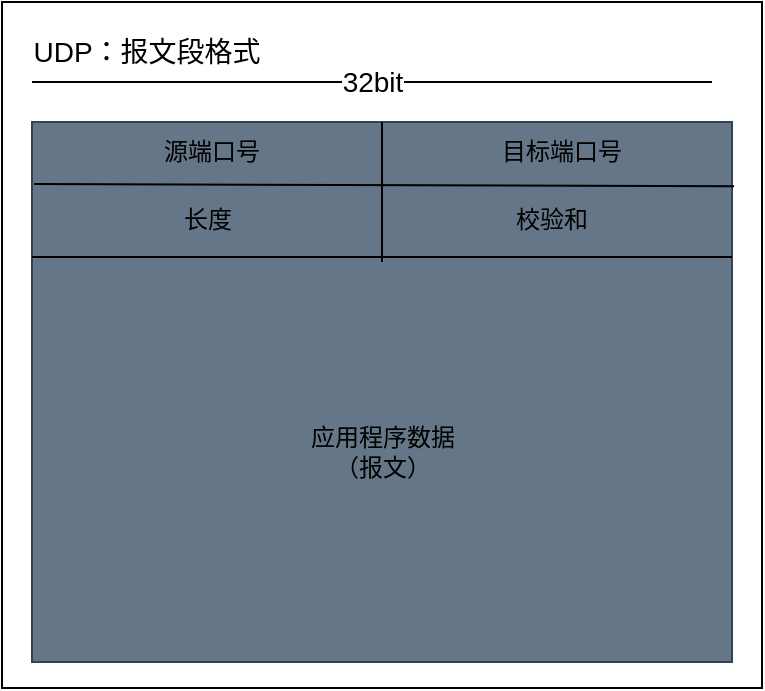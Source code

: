 <mxfile>
    <diagram id="3ofyAsG63kuh5lETCyS0" name="Page-1">
        <mxGraphModel dx="888" dy="1610" grid="1" gridSize="10" guides="1" tooltips="1" connect="1" arrows="1" fold="1" page="1" pageScale="1" pageWidth="827" pageHeight="1169" math="0" shadow="0">
            <root>
                <mxCell id="0"/>
                <mxCell id="1" parent="0"/>
                <mxCell id="LmdTJsE1u3Maj20NN5aT-29" value="" style="group" parent="1" vertex="1" connectable="0">
                    <mxGeometry x="80" y="190" width="380" height="343" as="geometry"/>
                </mxCell>
                <mxCell id="LmdTJsE1u3Maj20NN5aT-26" value="" style="rounded=0;whiteSpace=wrap;html=1;fontSize=14;" parent="LmdTJsE1u3Maj20NN5aT-29" vertex="1">
                    <mxGeometry width="380" height="343" as="geometry"/>
                </mxCell>
                <mxCell id="15" value="" style="rounded=0;whiteSpace=wrap;html=1;fillColor=#647687;fontColor=#ffffff;strokeColor=#314354;" parent="LmdTJsE1u3Maj20NN5aT-29" vertex="1">
                    <mxGeometry x="15" y="60" width="350" height="270" as="geometry"/>
                </mxCell>
                <mxCell id="16" value="" style="endArrow=none;html=1;exitX=0;exitY=0.25;exitDx=0;exitDy=0;entryX=1;entryY=0.25;entryDx=0;entryDy=0;" parent="LmdTJsE1u3Maj20NN5aT-29" source="15" target="15" edge="1">
                    <mxGeometry width="50" height="50" relative="1" as="geometry">
                        <mxPoint x="405" y="240" as="sourcePoint"/>
                        <mxPoint x="455" y="190" as="targetPoint"/>
                    </mxGeometry>
                </mxCell>
                <mxCell id="17" value="" style="endArrow=none;html=1;exitX=0.003;exitY=0.115;exitDx=0;exitDy=0;exitPerimeter=0;entryX=1.003;entryY=0.119;entryDx=0;entryDy=0;entryPerimeter=0;" parent="LmdTJsE1u3Maj20NN5aT-29" source="15" target="15" edge="1">
                    <mxGeometry width="50" height="50" relative="1" as="geometry">
                        <mxPoint x="15" y="110" as="sourcePoint"/>
                        <mxPoint x="395" y="100" as="targetPoint"/>
                    </mxGeometry>
                </mxCell>
                <mxCell id="18" value="" style="endArrow=none;html=1;entryX=0.5;entryY=0;entryDx=0;entryDy=0;" parent="LmdTJsE1u3Maj20NN5aT-29" target="15" edge="1">
                    <mxGeometry width="50" height="50" relative="1" as="geometry">
                        <mxPoint x="190" y="130" as="sourcePoint"/>
                        <mxPoint x="455" y="190" as="targetPoint"/>
                    </mxGeometry>
                </mxCell>
                <mxCell id="20" value="源端口号" style="text;html=1;strokeColor=none;fillColor=none;align=center;verticalAlign=middle;whiteSpace=wrap;rounded=0;" parent="LmdTJsE1u3Maj20NN5aT-29" vertex="1">
                    <mxGeometry x="75" y="60" width="60" height="30" as="geometry"/>
                </mxCell>
                <mxCell id="21" value="目标端口号" style="text;html=1;strokeColor=none;fillColor=none;align=center;verticalAlign=middle;whiteSpace=wrap;rounded=0;" parent="LmdTJsE1u3Maj20NN5aT-29" vertex="1">
                    <mxGeometry x="245" y="60" width="70" height="30" as="geometry"/>
                </mxCell>
                <mxCell id="22" value="长度" style="text;html=1;strokeColor=none;fillColor=none;align=center;verticalAlign=middle;whiteSpace=wrap;rounded=0;" parent="LmdTJsE1u3Maj20NN5aT-29" vertex="1">
                    <mxGeometry x="73" y="94" width="60" height="30" as="geometry"/>
                </mxCell>
                <mxCell id="23" value="校验和" style="text;html=1;strokeColor=none;fillColor=none;align=center;verticalAlign=middle;whiteSpace=wrap;rounded=0;" parent="LmdTJsE1u3Maj20NN5aT-29" vertex="1">
                    <mxGeometry x="245" y="94" width="60" height="30" as="geometry"/>
                </mxCell>
                <mxCell id="24" value="应用程序数据（报文）" style="text;html=1;strokeColor=none;fillColor=none;align=center;verticalAlign=middle;whiteSpace=wrap;rounded=0;" parent="LmdTJsE1u3Maj20NN5aT-29" vertex="1">
                    <mxGeometry x="152.5" y="210" width="75" height="30" as="geometry"/>
                </mxCell>
                <mxCell id="LmdTJsE1u3Maj20NN5aT-24" value="&lt;font style=&quot;font-size: 14px;&quot;&gt;32bit&lt;/font&gt;" style="endArrow=none;html=1;" parent="LmdTJsE1u3Maj20NN5aT-29" edge="1">
                    <mxGeometry width="50" height="50" relative="1" as="geometry">
                        <mxPoint x="15" y="40" as="sourcePoint"/>
                        <mxPoint x="355" y="40" as="targetPoint"/>
                    </mxGeometry>
                </mxCell>
                <mxCell id="LmdTJsE1u3Maj20NN5aT-27" value="UDP：报文段格式" style="text;html=1;strokeColor=none;fillColor=none;align=center;verticalAlign=middle;whiteSpace=wrap;rounded=0;fontSize=14;" parent="LmdTJsE1u3Maj20NN5aT-29" vertex="1">
                    <mxGeometry y="10" width="145" height="30" as="geometry"/>
                </mxCell>
            </root>
        </mxGraphModel>
    </diagram>
</mxfile>